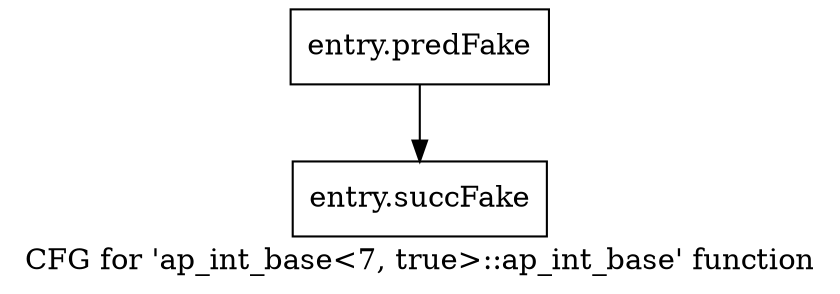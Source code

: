 digraph "CFG for 'ap_int_base\<7, true\>::ap_int_base' function" {
	label="CFG for 'ap_int_base\<7, true\>::ap_int_base' function";

	Node0x5a5ccf0 [shape=record,filename="",linenumber="",label="{entry.predFake}"];
	Node0x5a5ccf0 -> Node0x5854210[ callList="" memoryops="" filename="/home/omerfaruk/tools/Xilinx/Vitis_HLS/2023.2/include/etc/ap_int_base.h" execusionnum="3"];
	Node0x5854210 [shape=record,filename="/home/omerfaruk/tools/Xilinx/Vitis_HLS/2023.2/include/etc/ap_int_base.h",linenumber="175",label="{entry.succFake}"];
}
